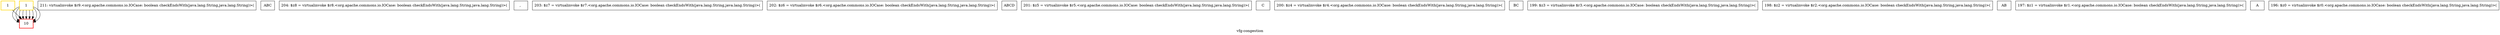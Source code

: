 digraph "vfg-congestion" {
    label="vfg-congestion";
node [shape=box];
"196: endLen = virtualinvoke end.<java.lang.String: int length()>()" [label=10] [style=bold] [color=red]
"211: virtualinvoke $r9.<org.apache.commons.io.IOCase: boolean checkEndsWith(java.lang.String,java.lang.String)>("ABC", null)" [label=1] [style=bold] [color=gold]
"204: $z8 = virtualinvoke $r8.<org.apache.commons.io.IOCase: boolean checkEndsWith(java.lang.String,java.lang.String)>("", "")" [label=1] [style=bold] [color=gold]
"203: $z7 = virtualinvoke $r7.<org.apache.commons.io.IOCase: boolean checkEndsWith(java.lang.String,java.lang.String)>("", "ABC")" [label=1] [style=bold] [color=gold]
"202: $z6 = virtualinvoke $r6.<org.apache.commons.io.IOCase: boolean checkEndsWith(java.lang.String,java.lang.String)>("ABC", "ABCD")" [label=1] [style=bold] [color=gold]
"201: $z5 = virtualinvoke $r5.<org.apache.commons.io.IOCase: boolean checkEndsWith(java.lang.String,java.lang.String)>("ABC", "C")" [label=1] [style=bold] [color=gold]
"200: $z4 = virtualinvoke $r4.<org.apache.commons.io.IOCase: boolean checkEndsWith(java.lang.String,java.lang.String)>("ABC", "BC")" [label=1] [style=bold] [color=gold]
"199: $z3 = virtualinvoke $r3.<org.apache.commons.io.IOCase: boolean checkEndsWith(java.lang.String,java.lang.String)>("ABC", "ABC")" [label=1] [style=bold] [color=gold]
"198: $z2 = virtualinvoke $r2.<org.apache.commons.io.IOCase: boolean checkEndsWith(java.lang.String,java.lang.String)>("ABC", "AB")" [label=1] [style=bold] [color=gold]
"197: $z1 = virtualinvoke $r1.<org.apache.commons.io.IOCase: boolean checkEndsWith(java.lang.String,java.lang.String)>("ABC", "A")" [label=1] [style=bold] [color=gold]
"196: $z0 = virtualinvoke $r0.<org.apache.commons.io.IOCase: boolean checkEndsWith(java.lang.String,java.lang.String)>("ABC", "")" [label=1] [style=bold] [color=gold]
"211: virtualinvoke $r9.<org.apache.commons.io.IOCase: boolean checkEndsWith(java.lang.String,java.lang.String)>("ABC", null)"->"196: endLen = virtualinvoke end.<java.lang.String: int length()>()";

"204: $z8 = virtualinvoke $r8.<org.apache.commons.io.IOCase: boolean checkEndsWith(java.lang.String,java.lang.String)>("", "")"->"196: endLen = virtualinvoke end.<java.lang.String: int length()>()";

"203: $z7 = virtualinvoke $r7.<org.apache.commons.io.IOCase: boolean checkEndsWith(java.lang.String,java.lang.String)>("", "ABC")"->"196: endLen = virtualinvoke end.<java.lang.String: int length()>()";

"202: $z6 = virtualinvoke $r6.<org.apache.commons.io.IOCase: boolean checkEndsWith(java.lang.String,java.lang.String)>("ABC", "ABCD")"->"196: endLen = virtualinvoke end.<java.lang.String: int length()>()";

"201: $z5 = virtualinvoke $r5.<org.apache.commons.io.IOCase: boolean checkEndsWith(java.lang.String,java.lang.String)>("ABC", "C")"->"196: endLen = virtualinvoke end.<java.lang.String: int length()>()";

"200: $z4 = virtualinvoke $r4.<org.apache.commons.io.IOCase: boolean checkEndsWith(java.lang.String,java.lang.String)>("ABC", "BC")"->"196: endLen = virtualinvoke end.<java.lang.String: int length()>()";

"199: $z3 = virtualinvoke $r3.<org.apache.commons.io.IOCase: boolean checkEndsWith(java.lang.String,java.lang.String)>("ABC", "ABC")"->"196: endLen = virtualinvoke end.<java.lang.String: int length()>()";

"198: $z2 = virtualinvoke $r2.<org.apache.commons.io.IOCase: boolean checkEndsWith(java.lang.String,java.lang.String)>("ABC", "AB")"->"196: endLen = virtualinvoke end.<java.lang.String: int length()>()";

"197: $z1 = virtualinvoke $r1.<org.apache.commons.io.IOCase: boolean checkEndsWith(java.lang.String,java.lang.String)>("ABC", "A")"->"196: endLen = virtualinvoke end.<java.lang.String: int length()>()";

"196: $z0 = virtualinvoke $r0.<org.apache.commons.io.IOCase: boolean checkEndsWith(java.lang.String,java.lang.String)>("ABC", "")"->"196: endLen = virtualinvoke end.<java.lang.String: int length()>()";

}